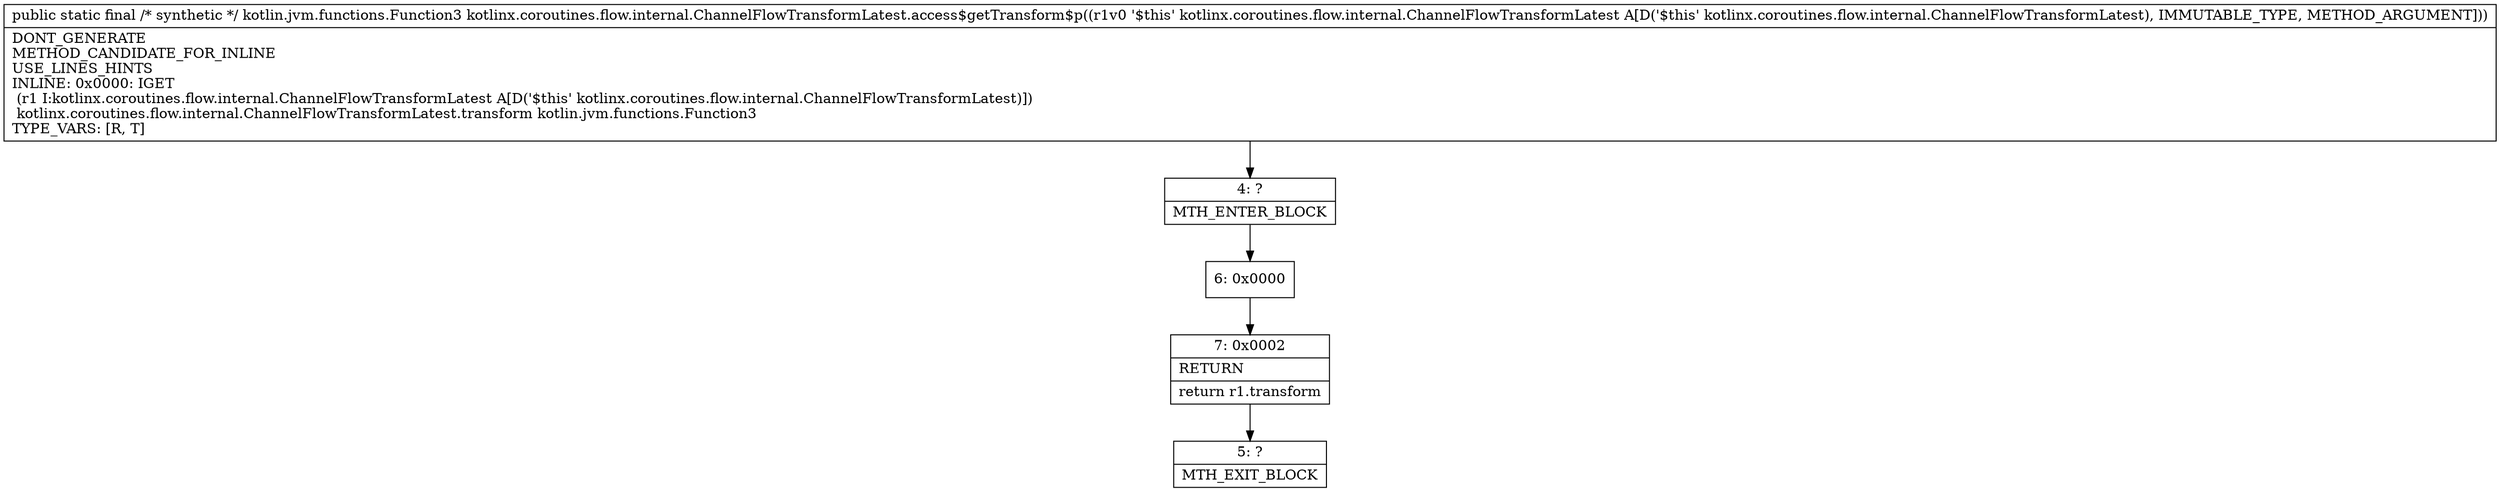 digraph "CFG forkotlinx.coroutines.flow.internal.ChannelFlowTransformLatest.access$getTransform$p(Lkotlinx\/coroutines\/flow\/internal\/ChannelFlowTransformLatest;)Lkotlin\/jvm\/functions\/Function3;" {
Node_4 [shape=record,label="{4\:\ ?|MTH_ENTER_BLOCK\l}"];
Node_6 [shape=record,label="{6\:\ 0x0000}"];
Node_7 [shape=record,label="{7\:\ 0x0002|RETURN\l|return r1.transform\l}"];
Node_5 [shape=record,label="{5\:\ ?|MTH_EXIT_BLOCK\l}"];
MethodNode[shape=record,label="{public static final \/* synthetic *\/ kotlin.jvm.functions.Function3 kotlinx.coroutines.flow.internal.ChannelFlowTransformLatest.access$getTransform$p((r1v0 '$this' kotlinx.coroutines.flow.internal.ChannelFlowTransformLatest A[D('$this' kotlinx.coroutines.flow.internal.ChannelFlowTransformLatest), IMMUTABLE_TYPE, METHOD_ARGUMENT]))  | DONT_GENERATE\lMETHOD_CANDIDATE_FOR_INLINE\lUSE_LINES_HINTS\lINLINE: 0x0000: IGET  \l  (r1 I:kotlinx.coroutines.flow.internal.ChannelFlowTransformLatest A[D('$this' kotlinx.coroutines.flow.internal.ChannelFlowTransformLatest)])\l kotlinx.coroutines.flow.internal.ChannelFlowTransformLatest.transform kotlin.jvm.functions.Function3\lTYPE_VARS: [R, T]\l}"];
MethodNode -> Node_4;Node_4 -> Node_6;
Node_6 -> Node_7;
Node_7 -> Node_5;
}

